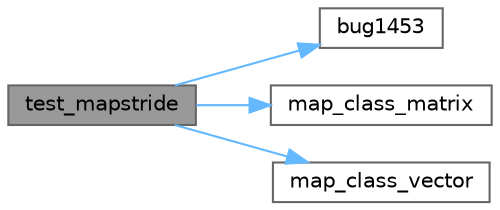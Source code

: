 digraph "test_mapstride"
{
 // LATEX_PDF_SIZE
  bgcolor="transparent";
  edge [fontname=Helvetica,fontsize=10,labelfontname=Helvetica,labelfontsize=10];
  node [fontname=Helvetica,fontsize=10,shape=box,height=0.2,width=0.4];
  rankdir="LR";
  Node1 [id="Node000001",label="test_mapstride",height=0.2,width=0.4,color="gray40", fillcolor="grey60", style="filled", fontcolor="black",tooltip=" "];
  Node1 -> Node2 [id="edge1_Node000001_Node000002",color="steelblue1",style="solid",tooltip=" "];
  Node2 [id="Node000002",label="bug1453",height=0.2,width=0.4,color="grey40", fillcolor="white", style="filled",URL="$mapstride_8cpp.html#a5fb5d4877b9e3a3625e55427627e6591",tooltip=" "];
  Node1 -> Node3 [id="edge2_Node000001_Node000003",color="steelblue1",style="solid",tooltip=" "];
  Node3 [id="Node000003",label="map_class_matrix",height=0.2,width=0.4,color="grey40", fillcolor="white", style="filled",URL="$mapped__matrix_8cpp.html#ac208a0ae2772398a0db085210c700655",tooltip=" "];
  Node1 -> Node4 [id="edge3_Node000001_Node000004",color="steelblue1",style="solid",tooltip=" "];
  Node4 [id="Node000004",label="map_class_vector",height=0.2,width=0.4,color="grey40", fillcolor="white", style="filled",URL="$mapped__matrix_8cpp.html#a9c06aa815ab02e77686ffecd71c0bba5",tooltip=" "];
}
